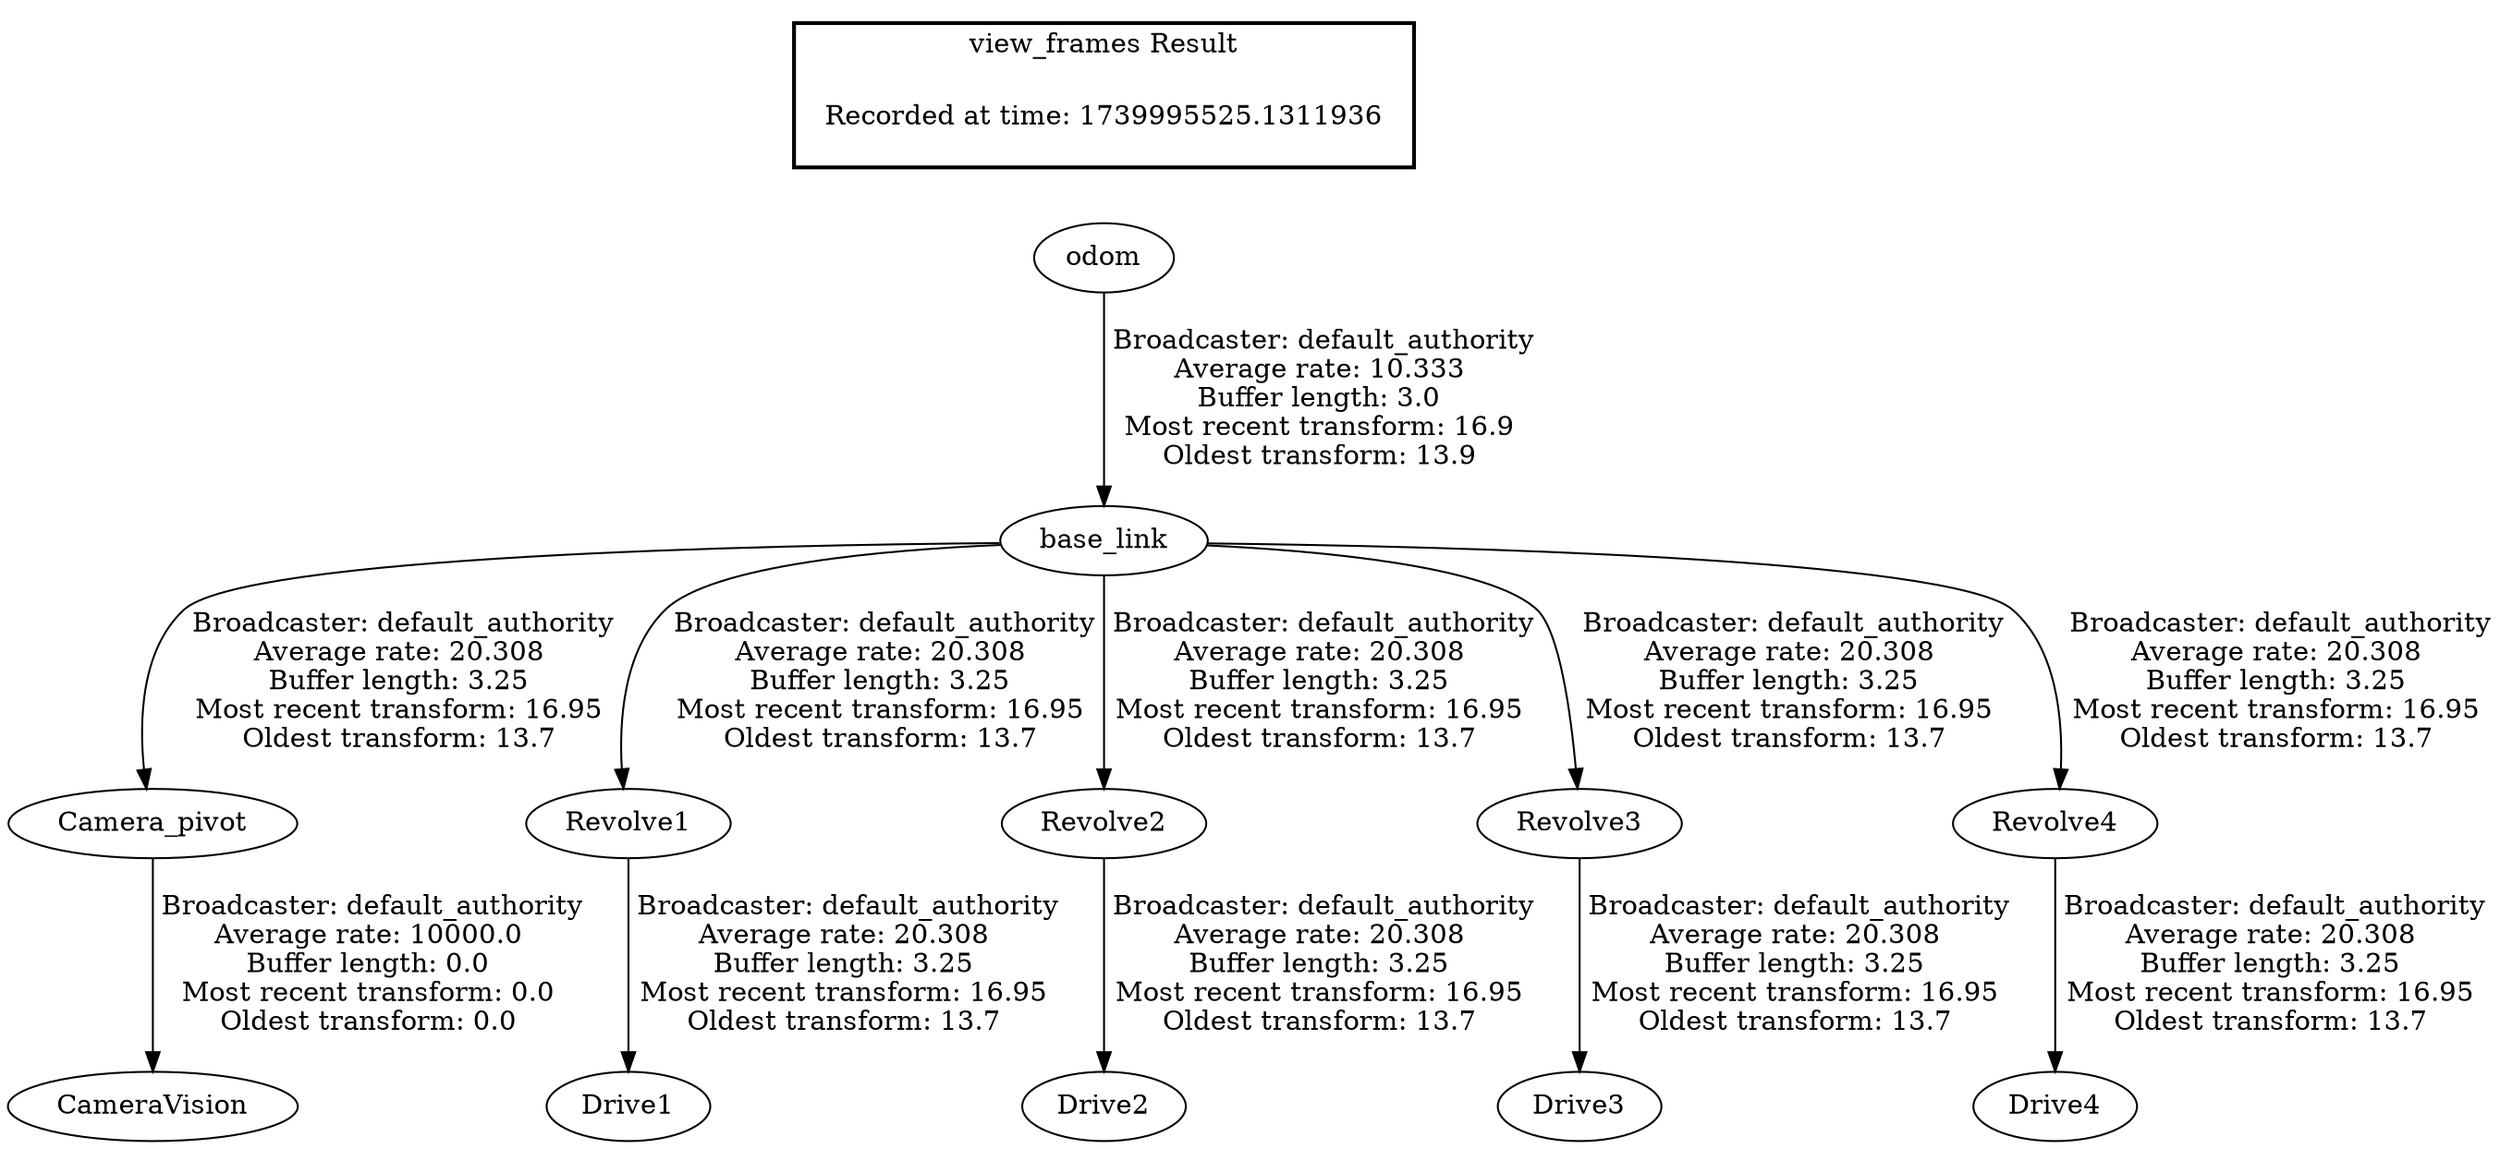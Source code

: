 digraph G {
"base_link" -> "Camera_pivot"[label=" Broadcaster: default_authority\nAverage rate: 20.308\nBuffer length: 3.25\nMost recent transform: 16.95\nOldest transform: 13.7\n"];
"odom" -> "base_link"[label=" Broadcaster: default_authority\nAverage rate: 10.333\nBuffer length: 3.0\nMost recent transform: 16.9\nOldest transform: 13.9\n"];
"Revolve1" -> "Drive1"[label=" Broadcaster: default_authority\nAverage rate: 20.308\nBuffer length: 3.25\nMost recent transform: 16.95\nOldest transform: 13.7\n"];
"base_link" -> "Revolve1"[label=" Broadcaster: default_authority\nAverage rate: 20.308\nBuffer length: 3.25\nMost recent transform: 16.95\nOldest transform: 13.7\n"];
"Revolve2" -> "Drive2"[label=" Broadcaster: default_authority\nAverage rate: 20.308\nBuffer length: 3.25\nMost recent transform: 16.95\nOldest transform: 13.7\n"];
"base_link" -> "Revolve2"[label=" Broadcaster: default_authority\nAverage rate: 20.308\nBuffer length: 3.25\nMost recent transform: 16.95\nOldest transform: 13.7\n"];
"Revolve3" -> "Drive3"[label=" Broadcaster: default_authority\nAverage rate: 20.308\nBuffer length: 3.25\nMost recent transform: 16.95\nOldest transform: 13.7\n"];
"base_link" -> "Revolve3"[label=" Broadcaster: default_authority\nAverage rate: 20.308\nBuffer length: 3.25\nMost recent transform: 16.95\nOldest transform: 13.7\n"];
"Revolve4" -> "Drive4"[label=" Broadcaster: default_authority\nAverage rate: 20.308\nBuffer length: 3.25\nMost recent transform: 16.95\nOldest transform: 13.7\n"];
"base_link" -> "Revolve4"[label=" Broadcaster: default_authority\nAverage rate: 20.308\nBuffer length: 3.25\nMost recent transform: 16.95\nOldest transform: 13.7\n"];
"Camera_pivot" -> "CameraVision"[label=" Broadcaster: default_authority\nAverage rate: 10000.0\nBuffer length: 0.0\nMost recent transform: 0.0\nOldest transform: 0.0\n"];
edge [style=invis];
 subgraph cluster_legend { style=bold; color=black; label ="view_frames Result";
"Recorded at time: 1739995525.1311936"[ shape=plaintext ] ;
}->"odom";
}